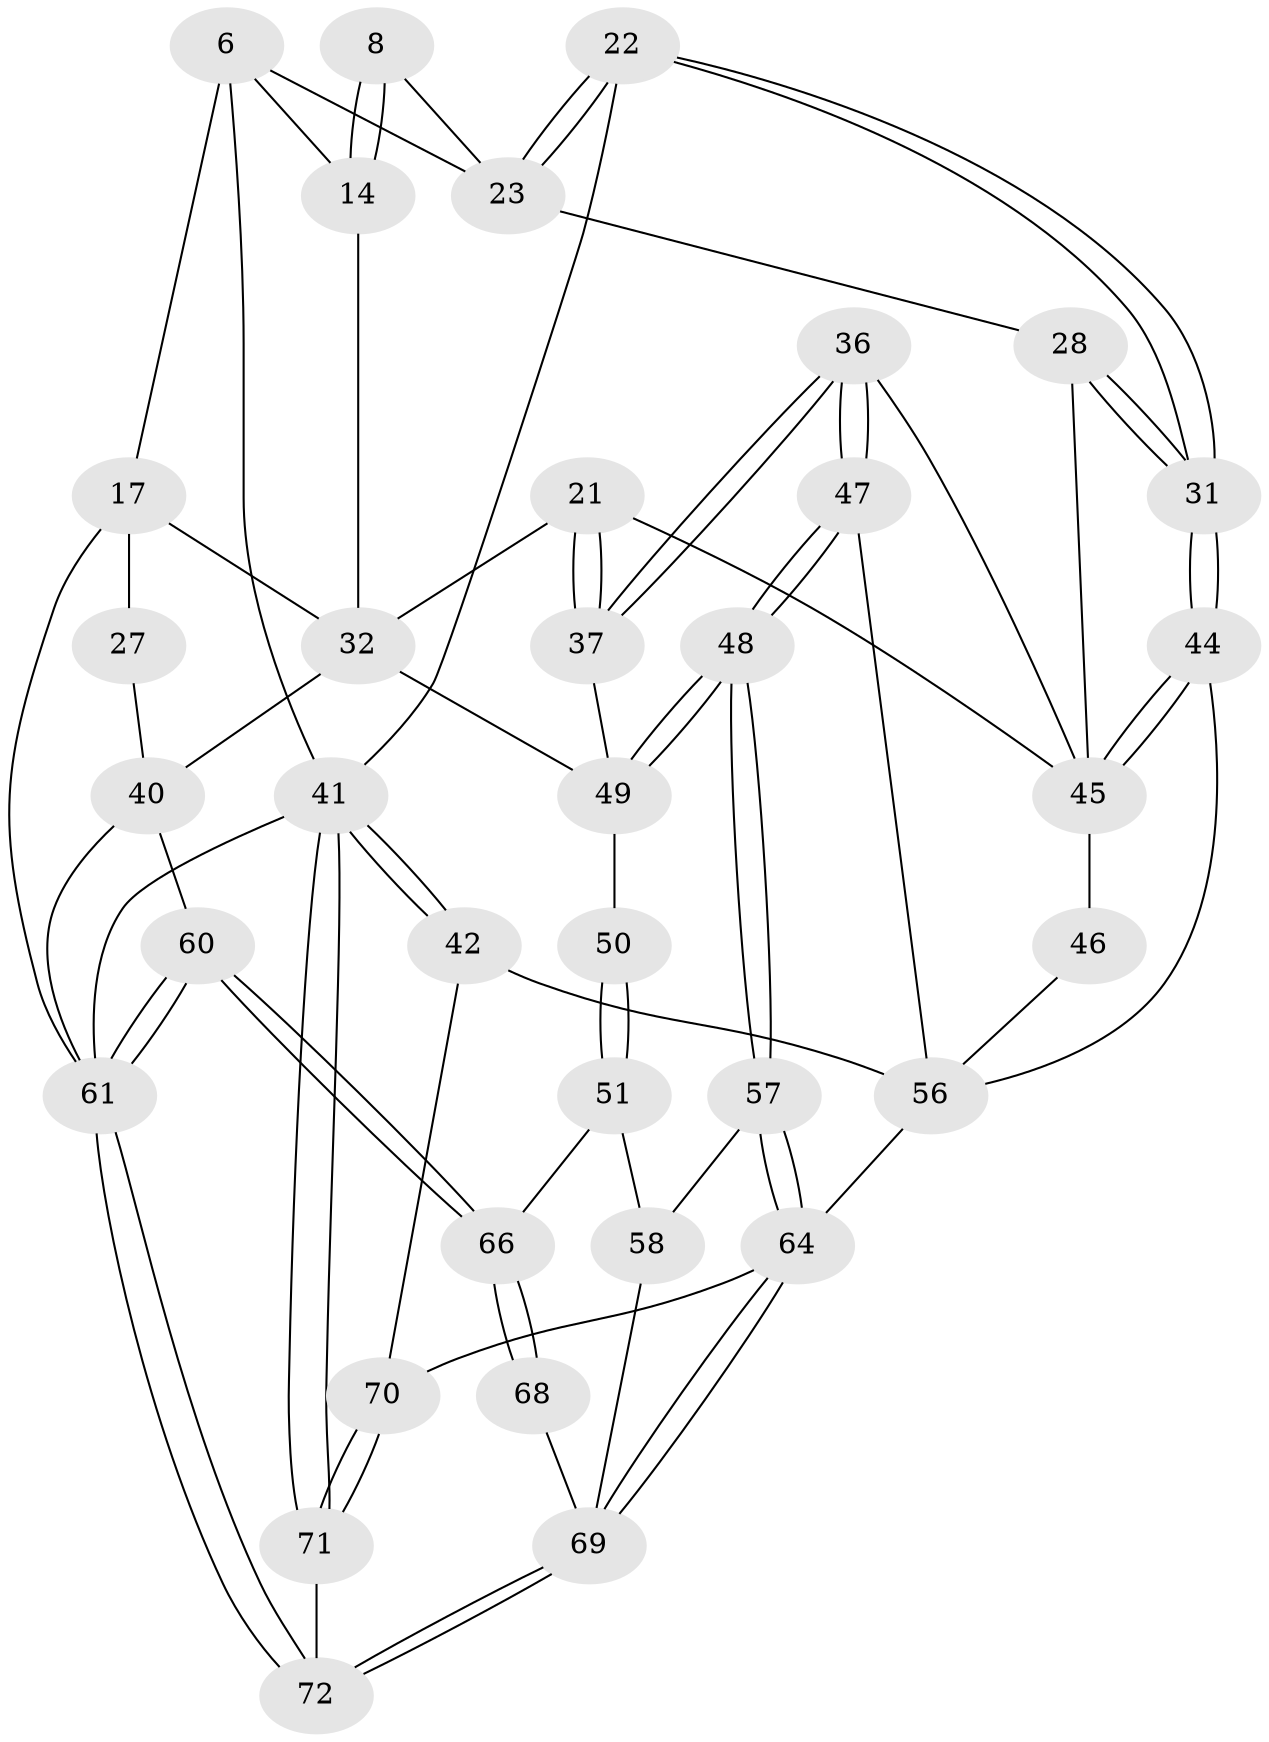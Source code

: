 // original degree distribution, {4: 0.2638888888888889, 5: 0.4722222222222222, 3: 0.027777777777777776, 6: 0.2361111111111111}
// Generated by graph-tools (version 1.1) at 2025/00/03/09/25 05:00:03]
// undirected, 36 vertices, 83 edges
graph export_dot {
graph [start="1"]
  node [color=gray90,style=filled];
  6 [pos="+0.8969442994635494+0",super="+2+3"];
  8 [pos="+0.6271529677901013+0.18615466358732352"];
  14 [pos="+0.5201990394001531+0.22779196044716699",super="+5"];
  17 [pos="+0.2802518734782439+0.27543596498440037",super="+13"];
  21 [pos="+0.6064942869374695+0.40207801536862997"];
  22 [pos="+1+0.06857541249049333"];
  23 [pos="+0.8043781529559254+0.2853344187550975",super="+18"];
  27 [pos="+0.0802519768446547+0.3968960352433187",super="+24"];
  28 [pos="+0.8222908727521498+0.3687545400452911",super="+26"];
  31 [pos="+1+0.31150143448851214"];
  32 [pos="+0.336657780267222+0.42627426076798397",super="+16+15"];
  36 [pos="+0.6813782718907914+0.6485182698449864"];
  37 [pos="+0.5540504179488864+0.4605548323038896"];
  40 [pos="+0+0.6014011458577926",super="+25+34+33"];
  41 [pos="+1+1",super="+9"];
  42 [pos="+1+0.7214153430499191"];
  44 [pos="+1+0.44455589806261386"];
  45 [pos="+0.8222687337321383+0.4601953395401981",super="+35"];
  46 [pos="+0.8102991145461419+0.5235705730560395"];
  47 [pos="+0.6809511188231387+0.6498379007388628"];
  48 [pos="+0.6492330199475023+0.6741119385740904"];
  49 [pos="+0.5553727340491167+0.6286978887596977",super="+38+39"];
  50 [pos="+0.4552410728173679+0.6294190874233694"];
  51 [pos="+0.4096643718791845+0.6775249140897688"];
  56 [pos="+0.8088912771214987+0.7338318973741055",super="+55"];
  57 [pos="+0.6386025911881104+0.695205150714647"];
  58 [pos="+0.5559107836612839+0.7488671301598089"];
  60 [pos="+0+1",super="+59+54"];
  61 [pos="+0+1",super="+10"];
  64 [pos="+0.6964617362371518+0.9179617177683658",super="+63+62"];
  66 [pos="+0.176408018117056+1",super="+53+52"];
  68 [pos="+0.4049183916503051+0.8676336488911086"];
  69 [pos="+0.6211197611368593+1",super="+67"];
  70 [pos="+0.888324448351673+0.9453761354763119",super="+65"];
  71 [pos="+0.9451045476194789+1"];
  72 [pos="+0.6276669355860053+1"];
  6 -- 41;
  6 -- 23;
  6 -- 14;
  6 -- 17;
  8 -- 14 [weight=2];
  8 -- 14;
  8 -- 23;
  14 -- 32;
  17 -- 27 [weight=2];
  17 -- 61;
  17 -- 32;
  21 -- 37;
  21 -- 37;
  21 -- 45;
  21 -- 32;
  22 -- 23;
  22 -- 23;
  22 -- 31;
  22 -- 31;
  22 -- 41;
  23 -- 28 [weight=2];
  27 -- 40 [weight=2];
  28 -- 31;
  28 -- 31;
  28 -- 45 [weight=2];
  31 -- 44;
  31 -- 44;
  32 -- 40;
  32 -- 49;
  36 -- 37;
  36 -- 37;
  36 -- 47;
  36 -- 47;
  36 -- 45;
  37 -- 49;
  40 -- 61;
  40 -- 60 [weight=2];
  41 -- 42;
  41 -- 42;
  41 -- 71;
  41 -- 71;
  41 -- 61 [weight=2];
  42 -- 70;
  42 -- 56;
  44 -- 45;
  44 -- 45;
  44 -- 56;
  45 -- 46 [weight=2];
  46 -- 56;
  47 -- 48;
  47 -- 48;
  47 -- 56;
  48 -- 49;
  48 -- 49;
  48 -- 57;
  48 -- 57;
  49 -- 50 [weight=2];
  50 -- 51;
  50 -- 51;
  51 -- 58;
  51 -- 66;
  56 -- 64;
  57 -- 58;
  57 -- 64;
  57 -- 64;
  58 -- 69;
  60 -- 61;
  60 -- 61;
  60 -- 66 [weight=2];
  60 -- 66;
  61 -- 72;
  61 -- 72;
  64 -- 69;
  64 -- 69;
  64 -- 70 [weight=2];
  66 -- 68 [weight=2];
  66 -- 68;
  68 -- 69;
  69 -- 72;
  69 -- 72;
  70 -- 71;
  70 -- 71;
  71 -- 72;
}
